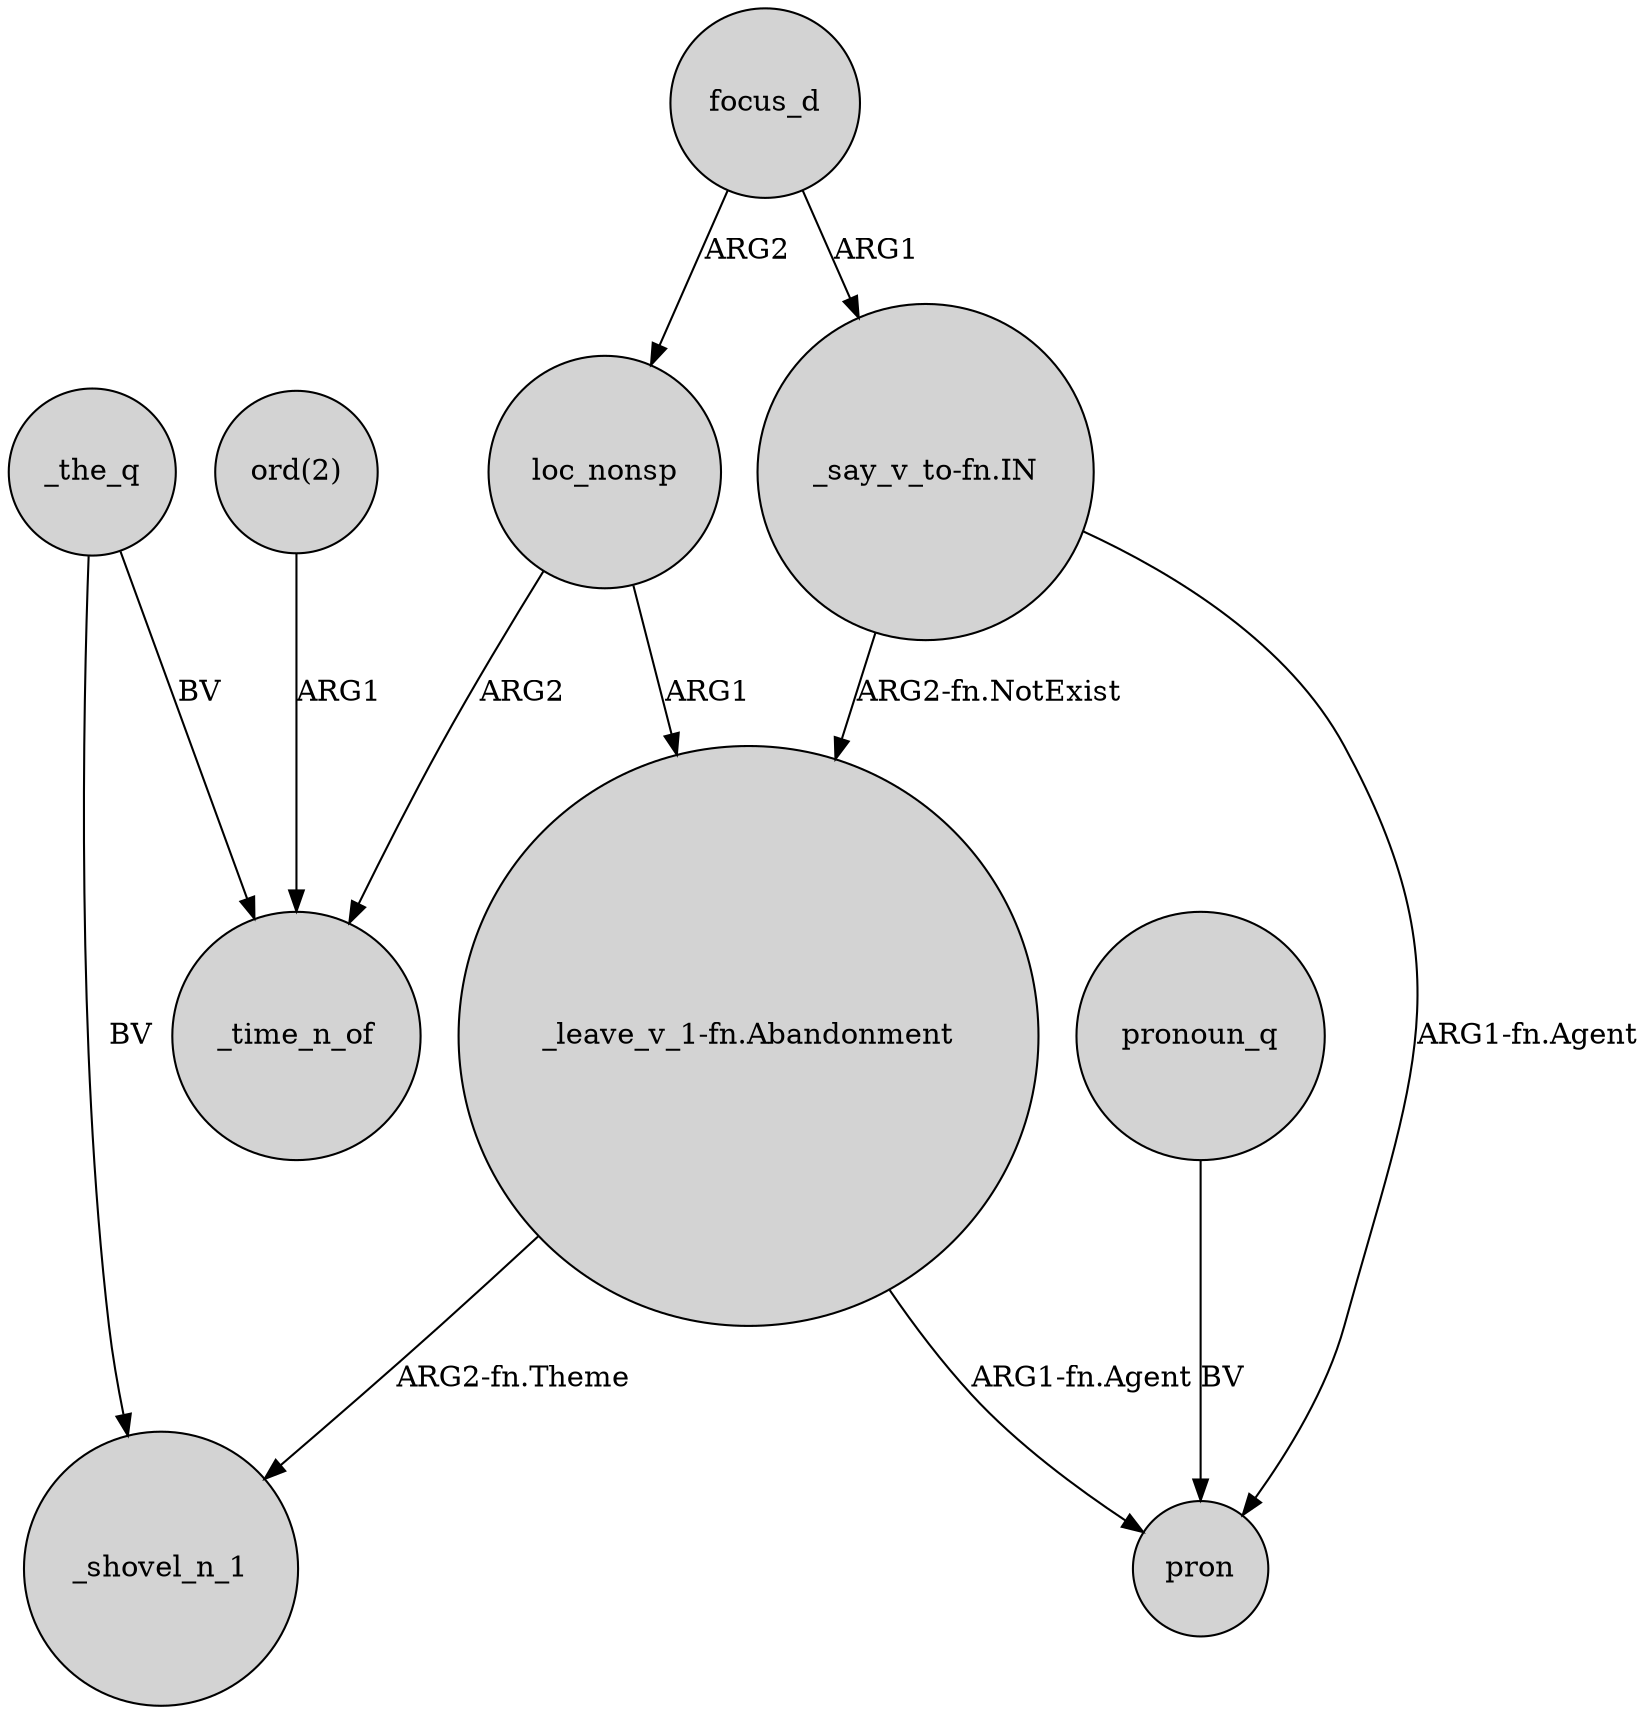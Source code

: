 digraph {
	node [shape=circle style=filled]
	"_say_v_to-fn.IN" -> "_leave_v_1-fn.Abandonment" [label="ARG2-fn.NotExist"]
	_the_q -> _shovel_n_1 [label=BV]
	_the_q -> _time_n_of [label=BV]
	focus_d -> loc_nonsp [label=ARG2]
	loc_nonsp -> _time_n_of [label=ARG2]
	"_leave_v_1-fn.Abandonment" -> _shovel_n_1 [label="ARG2-fn.Theme"]
	loc_nonsp -> "_leave_v_1-fn.Abandonment" [label=ARG1]
	"ord(2)" -> _time_n_of [label=ARG1]
	"_leave_v_1-fn.Abandonment" -> pron [label="ARG1-fn.Agent"]
	focus_d -> "_say_v_to-fn.IN" [label=ARG1]
	"_say_v_to-fn.IN" -> pron [label="ARG1-fn.Agent"]
	pronoun_q -> pron [label=BV]
}
